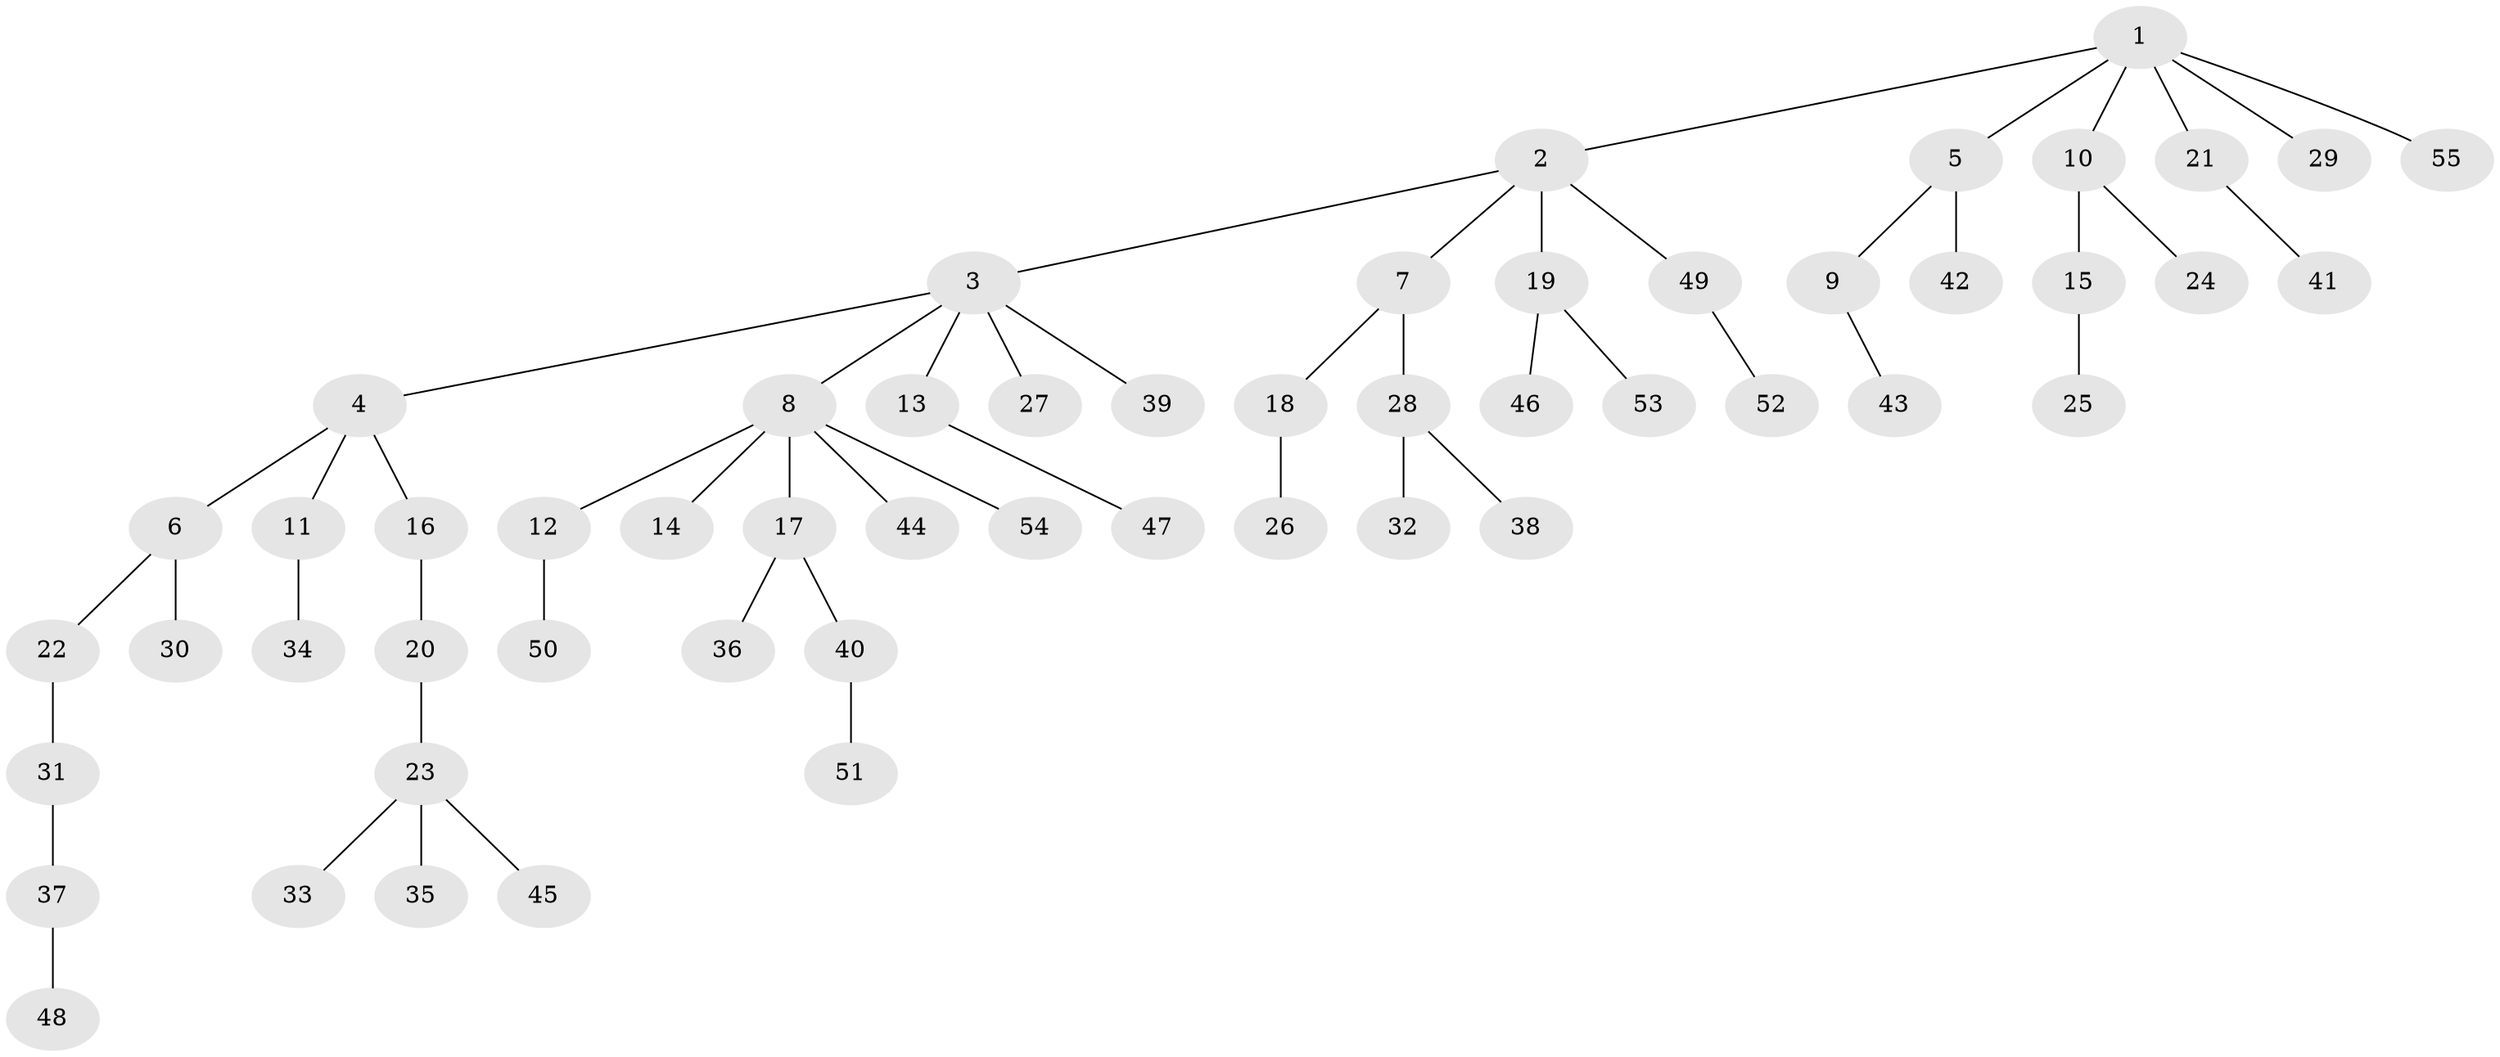 // Generated by graph-tools (version 1.1) at 2025/26/03/09/25 03:26:31]
// undirected, 55 vertices, 54 edges
graph export_dot {
graph [start="1"]
  node [color=gray90,style=filled];
  1;
  2;
  3;
  4;
  5;
  6;
  7;
  8;
  9;
  10;
  11;
  12;
  13;
  14;
  15;
  16;
  17;
  18;
  19;
  20;
  21;
  22;
  23;
  24;
  25;
  26;
  27;
  28;
  29;
  30;
  31;
  32;
  33;
  34;
  35;
  36;
  37;
  38;
  39;
  40;
  41;
  42;
  43;
  44;
  45;
  46;
  47;
  48;
  49;
  50;
  51;
  52;
  53;
  54;
  55;
  1 -- 2;
  1 -- 5;
  1 -- 10;
  1 -- 21;
  1 -- 29;
  1 -- 55;
  2 -- 3;
  2 -- 7;
  2 -- 19;
  2 -- 49;
  3 -- 4;
  3 -- 8;
  3 -- 13;
  3 -- 27;
  3 -- 39;
  4 -- 6;
  4 -- 11;
  4 -- 16;
  5 -- 9;
  5 -- 42;
  6 -- 22;
  6 -- 30;
  7 -- 18;
  7 -- 28;
  8 -- 12;
  8 -- 14;
  8 -- 17;
  8 -- 44;
  8 -- 54;
  9 -- 43;
  10 -- 15;
  10 -- 24;
  11 -- 34;
  12 -- 50;
  13 -- 47;
  15 -- 25;
  16 -- 20;
  17 -- 36;
  17 -- 40;
  18 -- 26;
  19 -- 46;
  19 -- 53;
  20 -- 23;
  21 -- 41;
  22 -- 31;
  23 -- 33;
  23 -- 35;
  23 -- 45;
  28 -- 32;
  28 -- 38;
  31 -- 37;
  37 -- 48;
  40 -- 51;
  49 -- 52;
}
